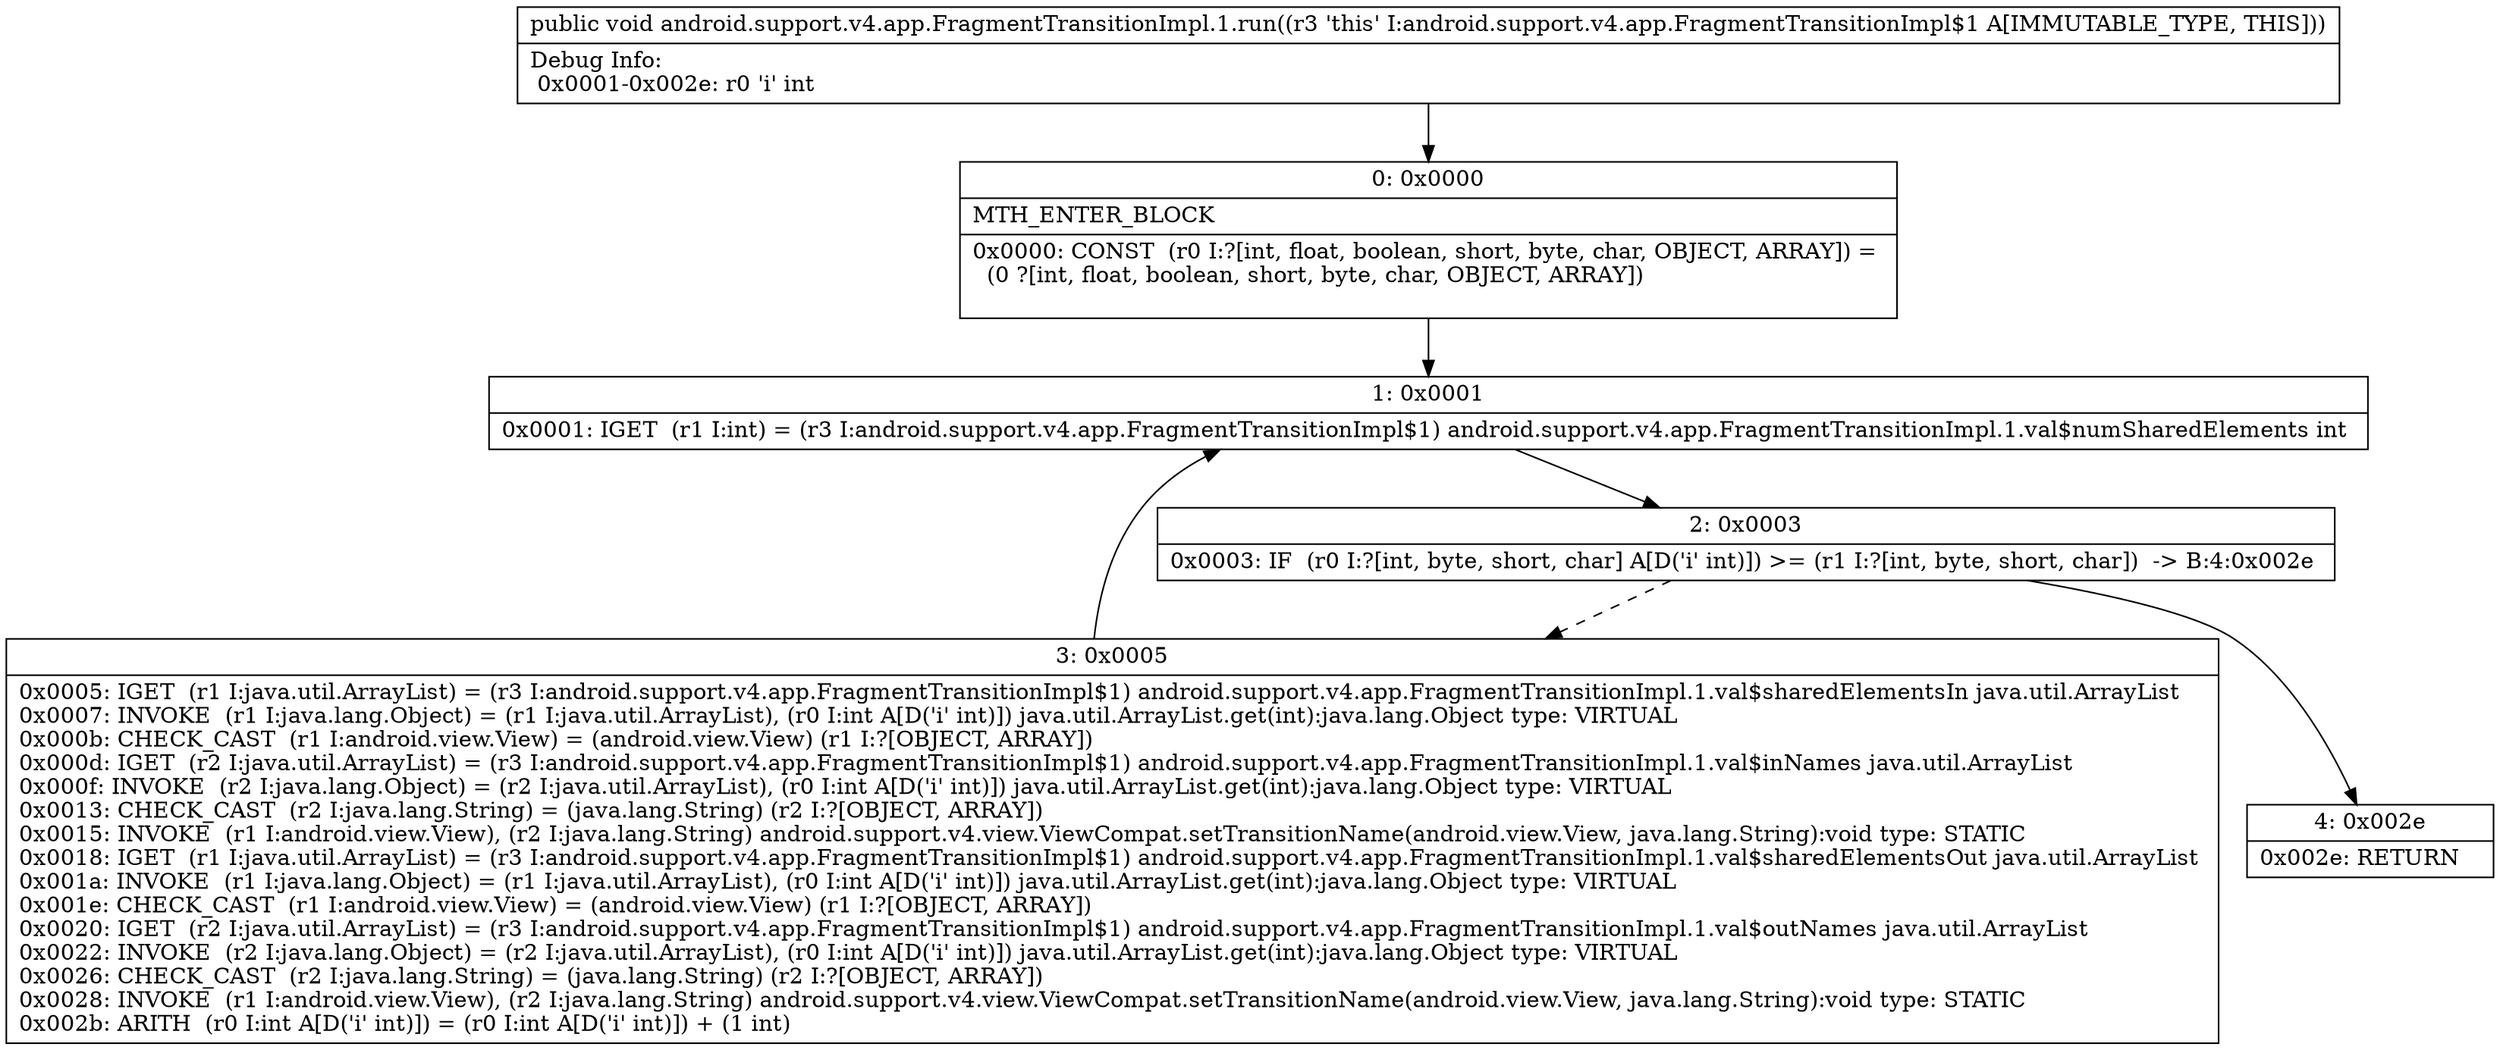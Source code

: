 digraph "CFG forandroid.support.v4.app.FragmentTransitionImpl.1.run()V" {
Node_0 [shape=record,label="{0\:\ 0x0000|MTH_ENTER_BLOCK\l|0x0000: CONST  (r0 I:?[int, float, boolean, short, byte, char, OBJECT, ARRAY]) = \l  (0 ?[int, float, boolean, short, byte, char, OBJECT, ARRAY])\l \l}"];
Node_1 [shape=record,label="{1\:\ 0x0001|0x0001: IGET  (r1 I:int) = (r3 I:android.support.v4.app.FragmentTransitionImpl$1) android.support.v4.app.FragmentTransitionImpl.1.val$numSharedElements int \l}"];
Node_2 [shape=record,label="{2\:\ 0x0003|0x0003: IF  (r0 I:?[int, byte, short, char] A[D('i' int)]) \>= (r1 I:?[int, byte, short, char])  \-\> B:4:0x002e \l}"];
Node_3 [shape=record,label="{3\:\ 0x0005|0x0005: IGET  (r1 I:java.util.ArrayList) = (r3 I:android.support.v4.app.FragmentTransitionImpl$1) android.support.v4.app.FragmentTransitionImpl.1.val$sharedElementsIn java.util.ArrayList \l0x0007: INVOKE  (r1 I:java.lang.Object) = (r1 I:java.util.ArrayList), (r0 I:int A[D('i' int)]) java.util.ArrayList.get(int):java.lang.Object type: VIRTUAL \l0x000b: CHECK_CAST  (r1 I:android.view.View) = (android.view.View) (r1 I:?[OBJECT, ARRAY]) \l0x000d: IGET  (r2 I:java.util.ArrayList) = (r3 I:android.support.v4.app.FragmentTransitionImpl$1) android.support.v4.app.FragmentTransitionImpl.1.val$inNames java.util.ArrayList \l0x000f: INVOKE  (r2 I:java.lang.Object) = (r2 I:java.util.ArrayList), (r0 I:int A[D('i' int)]) java.util.ArrayList.get(int):java.lang.Object type: VIRTUAL \l0x0013: CHECK_CAST  (r2 I:java.lang.String) = (java.lang.String) (r2 I:?[OBJECT, ARRAY]) \l0x0015: INVOKE  (r1 I:android.view.View), (r2 I:java.lang.String) android.support.v4.view.ViewCompat.setTransitionName(android.view.View, java.lang.String):void type: STATIC \l0x0018: IGET  (r1 I:java.util.ArrayList) = (r3 I:android.support.v4.app.FragmentTransitionImpl$1) android.support.v4.app.FragmentTransitionImpl.1.val$sharedElementsOut java.util.ArrayList \l0x001a: INVOKE  (r1 I:java.lang.Object) = (r1 I:java.util.ArrayList), (r0 I:int A[D('i' int)]) java.util.ArrayList.get(int):java.lang.Object type: VIRTUAL \l0x001e: CHECK_CAST  (r1 I:android.view.View) = (android.view.View) (r1 I:?[OBJECT, ARRAY]) \l0x0020: IGET  (r2 I:java.util.ArrayList) = (r3 I:android.support.v4.app.FragmentTransitionImpl$1) android.support.v4.app.FragmentTransitionImpl.1.val$outNames java.util.ArrayList \l0x0022: INVOKE  (r2 I:java.lang.Object) = (r2 I:java.util.ArrayList), (r0 I:int A[D('i' int)]) java.util.ArrayList.get(int):java.lang.Object type: VIRTUAL \l0x0026: CHECK_CAST  (r2 I:java.lang.String) = (java.lang.String) (r2 I:?[OBJECT, ARRAY]) \l0x0028: INVOKE  (r1 I:android.view.View), (r2 I:java.lang.String) android.support.v4.view.ViewCompat.setTransitionName(android.view.View, java.lang.String):void type: STATIC \l0x002b: ARITH  (r0 I:int A[D('i' int)]) = (r0 I:int A[D('i' int)]) + (1 int) \l}"];
Node_4 [shape=record,label="{4\:\ 0x002e|0x002e: RETURN   \l}"];
MethodNode[shape=record,label="{public void android.support.v4.app.FragmentTransitionImpl.1.run((r3 'this' I:android.support.v4.app.FragmentTransitionImpl$1 A[IMMUTABLE_TYPE, THIS]))  | Debug Info:\l  0x0001\-0x002e: r0 'i' int\l}"];
MethodNode -> Node_0;
Node_0 -> Node_1;
Node_1 -> Node_2;
Node_2 -> Node_3[style=dashed];
Node_2 -> Node_4;
Node_3 -> Node_1;
}

